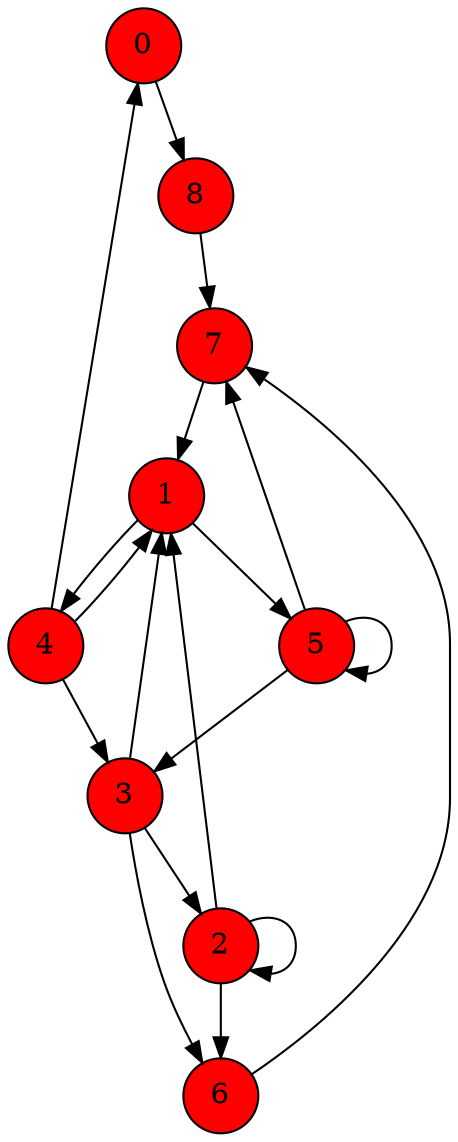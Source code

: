 digraph g {
0 [shape=circle,style=filled,fillcolor=red];
4 [shape=circle,style=filled,fillcolor=red];
1 [shape=circle,style=filled,fillcolor=red];
7 [shape=circle,style=filled,fillcolor=red];
8 [shape=circle,style=filled,fillcolor=red];
6 [shape=circle,style=filled,fillcolor=red];
3 [shape=circle,style=filled,fillcolor=red];
5 [shape=circle,style=filled,fillcolor=red];
2 [shape=circle,style=filled,fillcolor=red];
0->8;
1->5;
1->4;
2->1;
2->2;
2->6;
3->6;
3->2;
3->1;
4->3;
4->0;
4->1;
5->3;
5->5;
5->7;
6->7;
7->1;
8->7;
overlap=false;
fontsize=12;
}
